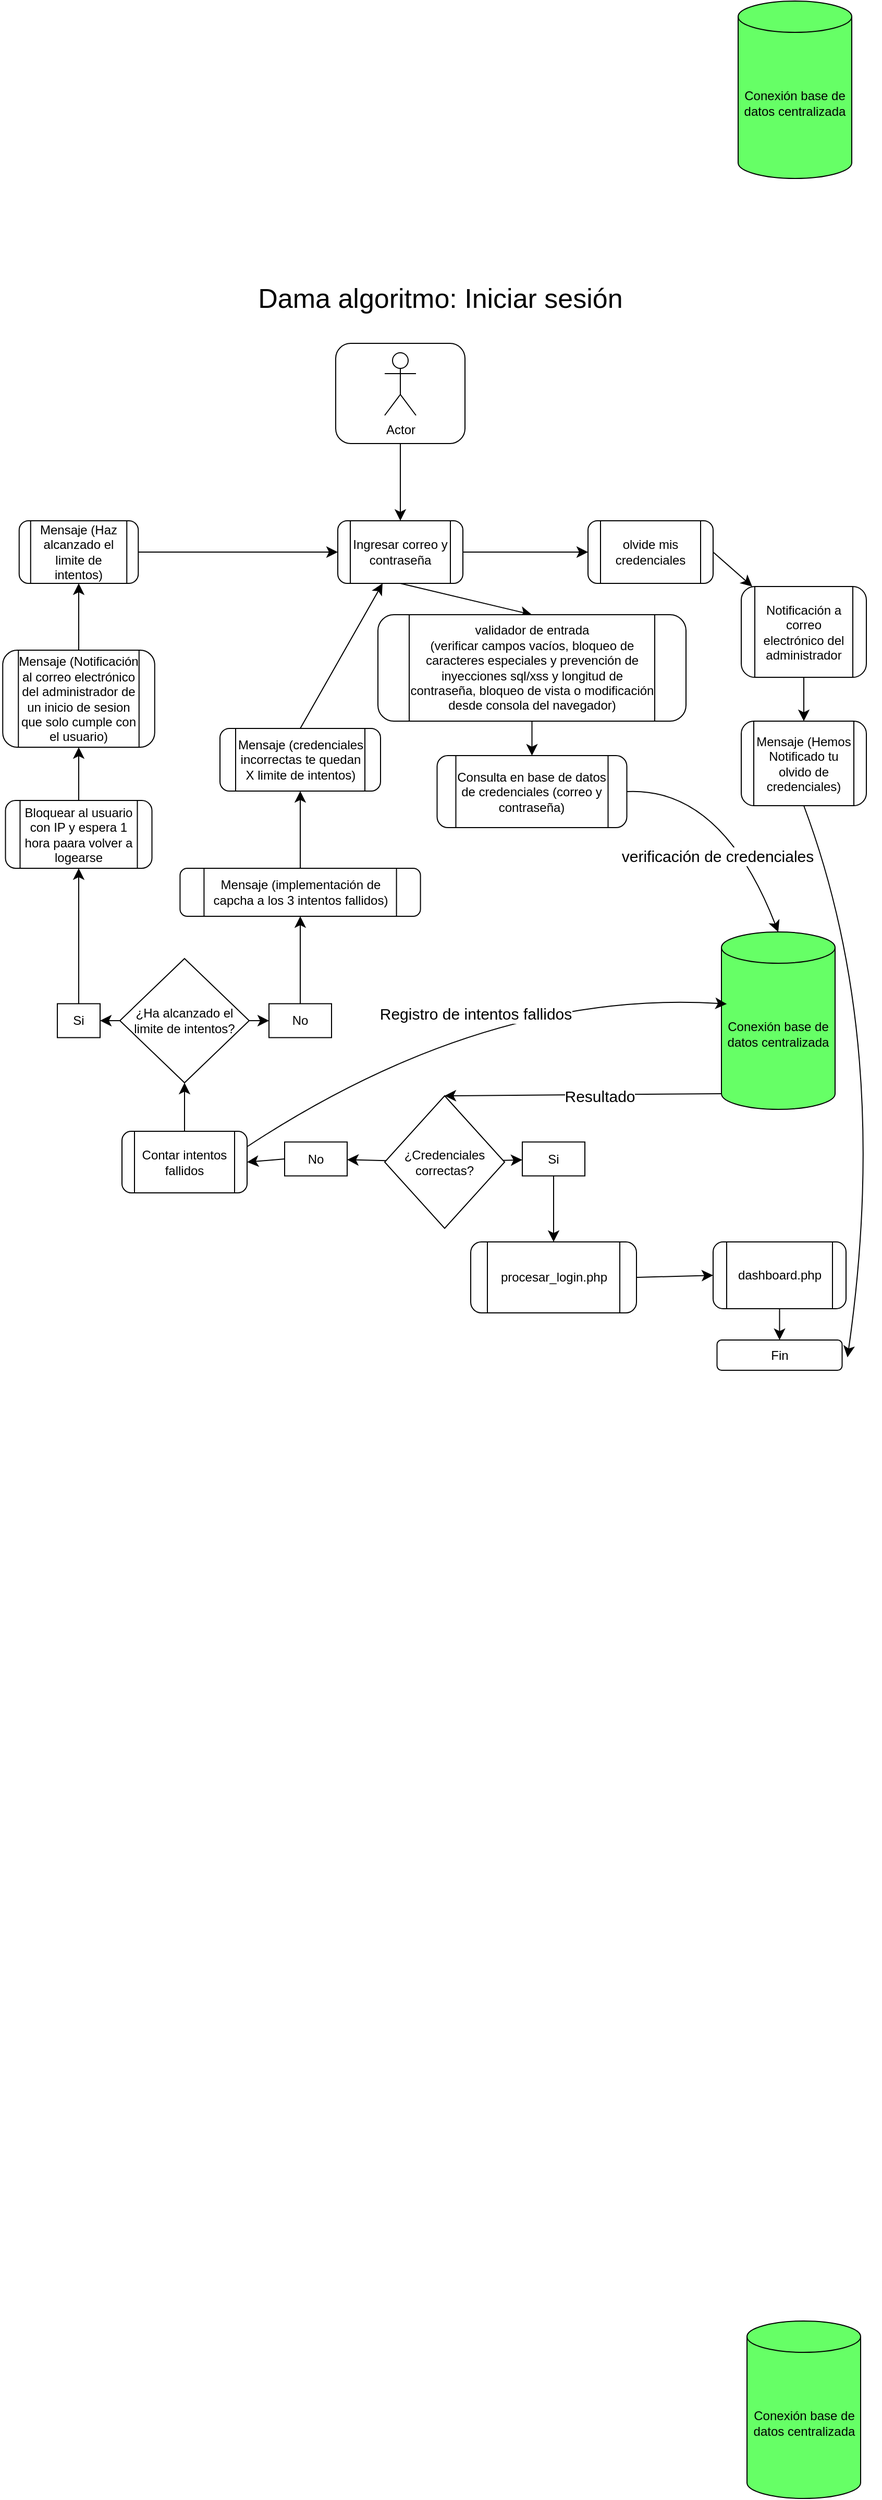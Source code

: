 <mxfile version="26.0.10">
  <diagram name="Página-1" id="48M1OholPXDdKoVH5Szc">
    <mxGraphModel dx="2182" dy="1969" grid="0" gridSize="10" guides="1" tooltips="1" connect="1" arrows="1" fold="1" page="1" pageScale="1" pageWidth="850" pageHeight="1100" math="0" shadow="0">
      <root>
        <mxCell id="0" />
        <mxCell id="1" parent="0" />
        <mxCell id="_KhCzG9Bb4c7q6jr102G-16" value="" style="edgeStyle=none;curved=1;rounded=0;orthogonalLoop=1;jettySize=auto;html=1;fontFamily=Helvetica;fontSize=12;fontColor=default;startSize=8;endSize=8;entryX=0.5;entryY=0;entryDx=0;entryDy=0;exitX=0;exitY=1;exitDx=0;exitDy=-15;exitPerimeter=0;" parent="1" source="_KhCzG9Bb4c7q6jr102G-1" target="_KhCzG9Bb4c7q6jr102G-15" edge="1">
          <mxGeometry relative="1" as="geometry">
            <mxPoint x="-160" y="723" as="sourcePoint" />
          </mxGeometry>
        </mxCell>
        <mxCell id="_KhCzG9Bb4c7q6jr102G-24" value="&lt;span style=&quot;font-size: 15px;&quot;&gt;&lt;font style=&quot;vertical-align: inherit;&quot;&gt;&lt;font style=&quot;vertical-align: inherit;&quot;&gt;Resultado&lt;/font&gt;&lt;/font&gt;&lt;/span&gt;" style="edgeLabel;html=1;align=center;verticalAlign=middle;resizable=0;points=[];fontSize=12;rounded=1;strokeColor=default;fontFamily=Helvetica;fontColor=default;fillColor=default;" parent="_KhCzG9Bb4c7q6jr102G-16" vertex="1" connectable="0">
          <mxGeometry x="-0.114" y="1" relative="1" as="geometry">
            <mxPoint as="offset" />
          </mxGeometry>
        </mxCell>
        <mxCell id="_KhCzG9Bb4c7q6jr102G-1" value="&lt;font style=&quot;vertical-align: inherit;&quot;&gt;&lt;font style=&quot;vertical-align: inherit;&quot;&gt;&lt;font style=&quot;vertical-align: inherit;&quot;&gt;&lt;font style=&quot;vertical-align: inherit;&quot;&gt;&lt;font style=&quot;vertical-align: inherit;&quot;&gt;&lt;font style=&quot;vertical-align: inherit;&quot;&gt;Conexión base de datos centralizada&lt;/font&gt;&lt;/font&gt;&lt;/font&gt;&lt;/font&gt;&lt;/font&gt;&lt;/font&gt;" style="shape=cylinder3;whiteSpace=wrap;html=1;boundedLbl=1;backgroundOutline=1;size=15;fillColor=light-dark(#66FF66,#66FF66);" parent="1" vertex="1">
          <mxGeometry x="-155" y="644" width="109" height="170" as="geometry" />
        </mxCell>
        <mxCell id="_KhCzG9Bb4c7q6jr102G-5" style="edgeStyle=none;curved=1;rounded=0;orthogonalLoop=1;jettySize=auto;html=1;fontSize=12;startSize=8;endSize=8;exitX=0.5;exitY=1;exitDx=0;exitDy=0;entryX=0.5;entryY=0;entryDx=0;entryDy=0;" parent="1" source="_KhCzG9Bb4c7q6jr102G-8" target="_KhCzG9Bb4c7q6jr102G-9" edge="1">
          <mxGeometry relative="1" as="geometry">
            <mxPoint x="-407.783" y="395" as="targetPoint" />
            <mxPoint x="-446.609" y="316" as="sourcePoint" />
          </mxGeometry>
        </mxCell>
        <mxCell id="_KhCzG9Bb4c7q6jr102G-28" value="" style="edgeStyle=none;curved=1;rounded=0;orthogonalLoop=1;jettySize=auto;html=1;fontFamily=Helvetica;fontSize=12;fontColor=default;startSize=8;endSize=8;" parent="1" source="_KhCzG9Bb4c7q6jr102G-8" target="_KhCzG9Bb4c7q6jr102G-27" edge="1">
          <mxGeometry relative="1" as="geometry" />
        </mxCell>
        <mxCell id="_KhCzG9Bb4c7q6jr102G-8" value="Ingresar correo y contraseña" style="shape=process;whiteSpace=wrap;html=1;backgroundOutline=1;rounded=1;strokeColor=default;align=center;verticalAlign=middle;fontFamily=Helvetica;fontSize=12;fontColor=default;fillColor=default;" parent="1" vertex="1">
          <mxGeometry x="-523" y="250" width="120" height="60" as="geometry" />
        </mxCell>
        <mxCell id="_KhCzG9Bb4c7q6jr102G-12" value="" style="edgeStyle=none;curved=1;rounded=0;orthogonalLoop=1;jettySize=auto;html=1;fontFamily=Helvetica;fontSize=12;fontColor=default;startSize=8;endSize=8;" parent="1" source="_KhCzG9Bb4c7q6jr102G-9" target="_KhCzG9Bb4c7q6jr102G-11" edge="1">
          <mxGeometry relative="1" as="geometry" />
        </mxCell>
        <mxCell id="_KhCzG9Bb4c7q6jr102G-9" value="validador de entrada&lt;div&gt;(verificar campos vacíos, bloqueo de caracteres especiales y prevención de inyecciones sql/xss y longitud de contraseña, bloqueo de vista o modificación desde consola del navegador)&lt;/div&gt;" style="shape=process;whiteSpace=wrap;html=1;backgroundOutline=1;rounded=1;strokeColor=default;align=center;verticalAlign=middle;fontFamily=Helvetica;fontSize=12;fontColor=default;fillColor=default;" parent="1" vertex="1">
          <mxGeometry x="-484.5" y="340" width="295.5" height="102" as="geometry" />
        </mxCell>
        <mxCell id="_KhCzG9Bb4c7q6jr102G-11" value="Consulta en base de datos de credenciales (correo y contraseña)" style="shape=process;whiteSpace=wrap;html=1;backgroundOutline=1;rounded=1;strokeColor=default;align=center;verticalAlign=middle;fontFamily=Helvetica;fontSize=12;fontColor=default;fillColor=default;" parent="1" vertex="1">
          <mxGeometry x="-427.75" y="475" width="182" height="69" as="geometry" />
        </mxCell>
        <mxCell id="_KhCzG9Bb4c7q6jr102G-13" style="edgeStyle=none;curved=1;rounded=0;orthogonalLoop=1;jettySize=auto;html=1;exitX=1;exitY=0.5;exitDx=0;exitDy=0;entryX=0.5;entryY=0;entryDx=0;entryDy=0;entryPerimeter=0;fontFamily=Helvetica;fontSize=12;fontColor=default;startSize=8;endSize=8;" parent="1" source="_KhCzG9Bb4c7q6jr102G-11" target="_KhCzG9Bb4c7q6jr102G-1" edge="1">
          <mxGeometry relative="1" as="geometry">
            <Array as="points">
              <mxPoint x="-155" y="505" />
            </Array>
          </mxGeometry>
        </mxCell>
        <mxCell id="_KhCzG9Bb4c7q6jr102G-14" value="" style="edgeLabel;html=1;align=center;verticalAlign=middle;resizable=0;points=[];fontSize=12;rounded=1;strokeColor=default;fontFamily=Helvetica;fontColor=default;fillColor=default;" parent="_KhCzG9Bb4c7q6jr102G-13" vertex="1" connectable="0">
          <mxGeometry x="-0.177" y="-16" relative="1" as="geometry">
            <mxPoint as="offset" />
          </mxGeometry>
        </mxCell>
        <mxCell id="_KhCzG9Bb4c7q6jr102G-17" value="" style="edgeLabel;html=1;align=center;verticalAlign=middle;resizable=0;points=[];fontSize=12;rounded=1;strokeColor=default;fontFamily=Helvetica;fontColor=default;fillColor=default;" parent="_KhCzG9Bb4c7q6jr102G-13" vertex="1" connectable="0">
          <mxGeometry x="0.621" y="-3" relative="1" as="geometry">
            <mxPoint as="offset" />
          </mxGeometry>
        </mxCell>
        <mxCell id="_KhCzG9Bb4c7q6jr102G-18" value="&lt;span style=&quot;font-size: 15px;&quot;&gt;verificación de credenciales&lt;/span&gt;" style="edgeLabel;html=1;align=center;verticalAlign=middle;resizable=0;points=[];fontSize=12;rounded=1;strokeColor=default;fontFamily=Helvetica;fontColor=default;fillColor=default;" parent="_KhCzG9Bb4c7q6jr102G-13" vertex="1" connectable="0">
          <mxGeometry x="0.259" y="-28" relative="1" as="geometry">
            <mxPoint as="offset" />
          </mxGeometry>
        </mxCell>
        <mxCell id="_KhCzG9Bb4c7q6jr102G-20" value="" style="edgeStyle=none;curved=1;rounded=0;orthogonalLoop=1;jettySize=auto;html=1;fontFamily=Helvetica;fontSize=12;fontColor=default;startSize=8;endSize=8;" parent="1" source="_KhCzG9Bb4c7q6jr102G-15" target="_KhCzG9Bb4c7q6jr102G-19" edge="1">
          <mxGeometry relative="1" as="geometry" />
        </mxCell>
        <mxCell id="_KhCzG9Bb4c7q6jr102G-23" value="" style="edgeStyle=none;curved=1;rounded=0;orthogonalLoop=1;jettySize=auto;html=1;fontFamily=Helvetica;fontSize=12;fontColor=default;startSize=8;endSize=8;" parent="1" source="_KhCzG9Bb4c7q6jr102G-15" target="_KhCzG9Bb4c7q6jr102G-21" edge="1">
          <mxGeometry relative="1" as="geometry" />
        </mxCell>
        <mxCell id="_KhCzG9Bb4c7q6jr102G-15" value="¿Credenciales correctas?" style="rhombus;whiteSpace=wrap;html=1;fillColor=light-dark(#FFFFFF,#66FF66);" parent="1" vertex="1">
          <mxGeometry x="-478" y="801" width="115" height="127" as="geometry" />
        </mxCell>
        <mxCell id="_KhCzG9Bb4c7q6jr102G-72" style="edgeStyle=none;curved=1;rounded=0;orthogonalLoop=1;jettySize=auto;html=1;exitX=0;exitY=0.5;exitDx=0;exitDy=0;entryX=1;entryY=0.5;entryDx=0;entryDy=0;fontFamily=Helvetica;fontSize=12;fontColor=default;startSize=8;endSize=8;" parent="1" source="_KhCzG9Bb4c7q6jr102G-19" target="_KhCzG9Bb4c7q6jr102G-73" edge="1">
          <mxGeometry relative="1" as="geometry">
            <mxPoint x="-612" y="696.755" as="targetPoint" />
          </mxGeometry>
        </mxCell>
        <mxCell id="_KhCzG9Bb4c7q6jr102G-19" value="No" style="whiteSpace=wrap;html=1;fillColor=light-dark(#FFFFFF,#66FF66);" parent="1" vertex="1">
          <mxGeometry x="-574" y="845.25" width="60" height="32.5" as="geometry" />
        </mxCell>
        <mxCell id="_KhCzG9Bb4c7q6jr102G-50" style="edgeStyle=none;curved=1;rounded=0;orthogonalLoop=1;jettySize=auto;html=1;exitX=0.5;exitY=1;exitDx=0;exitDy=0;fontFamily=Helvetica;fontSize=12;fontColor=default;startSize=8;endSize=8;entryX=0.5;entryY=0;entryDx=0;entryDy=0;" parent="1" source="_KhCzG9Bb4c7q6jr102G-21" target="_KhCzG9Bb4c7q6jr102G-51" edge="1">
          <mxGeometry relative="1" as="geometry">
            <mxPoint x="-253" y="776.333" as="targetPoint" />
          </mxGeometry>
        </mxCell>
        <mxCell id="_KhCzG9Bb4c7q6jr102G-21" value="Si" style="whiteSpace=wrap;html=1;fillColor=light-dark(#FFFFFF,#66FF66);" parent="1" vertex="1">
          <mxGeometry x="-346" y="845.25" width="60" height="32.5" as="geometry" />
        </mxCell>
        <mxCell id="vCBoUSU8JS7dNAUWbDVz-17" value="" style="edgeStyle=none;curved=1;rounded=0;orthogonalLoop=1;jettySize=auto;html=1;fontSize=12;startSize=8;endSize=8;exitX=1;exitY=0.5;exitDx=0;exitDy=0;" parent="1" source="_KhCzG9Bb4c7q6jr102G-27" target="vCBoUSU8JS7dNAUWbDVz-16" edge="1">
          <mxGeometry relative="1" as="geometry" />
        </mxCell>
        <mxCell id="_KhCzG9Bb4c7q6jr102G-27" value="olvide mis credenciales" style="shape=process;whiteSpace=wrap;html=1;backgroundOutline=1;rounded=1;strokeColor=default;align=center;verticalAlign=middle;fontFamily=Helvetica;fontSize=12;fontColor=default;fillColor=default;" parent="1" vertex="1">
          <mxGeometry x="-283" y="250" width="120" height="60" as="geometry" />
        </mxCell>
        <mxCell id="_KhCzG9Bb4c7q6jr102G-92" style="edgeStyle=none;curved=1;rounded=0;orthogonalLoop=1;jettySize=auto;html=1;exitX=0.5;exitY=0;exitDx=0;exitDy=0;fontFamily=Helvetica;fontSize=12;fontColor=default;startSize=8;endSize=8;" parent="1" source="_KhCzG9Bb4c7q6jr102G-33" target="_KhCzG9Bb4c7q6jr102G-8" edge="1">
          <mxGeometry relative="1" as="geometry" />
        </mxCell>
        <mxCell id="_KhCzG9Bb4c7q6jr102G-33" value="Mensaje (credenciales incorrectas te quedan X limite de intentos)" style="shape=process;whiteSpace=wrap;html=1;backgroundOutline=1;rounded=1;strokeColor=default;align=center;verticalAlign=middle;fontFamily=Helvetica;fontSize=12;fontColor=default;fillColor=default;" parent="1" vertex="1">
          <mxGeometry x="-636" y="449" width="154" height="60" as="geometry" />
        </mxCell>
        <mxCell id="_KhCzG9Bb4c7q6jr102G-47" style="edgeStyle=none;curved=1;rounded=0;orthogonalLoop=1;jettySize=auto;html=1;entryX=0.5;entryY=0;entryDx=0;entryDy=0;fontFamily=Helvetica;fontSize=12;fontColor=default;startSize=8;endSize=8;exitX=0.5;exitY=1;exitDx=0;exitDy=0;" parent="1" source="_KhCzG9Bb4c7q6jr102G-65" target="_KhCzG9Bb4c7q6jr102G-8" edge="1">
          <mxGeometry relative="1" as="geometry">
            <mxPoint x="-467" y="149" as="sourcePoint" />
          </mxGeometry>
        </mxCell>
        <mxCell id="vCBoUSU8JS7dNAUWbDVz-11" style="edgeStyle=none;curved=1;rounded=0;orthogonalLoop=1;jettySize=auto;html=1;exitX=1;exitY=0.5;exitDx=0;exitDy=0;entryX=0;entryY=0.5;entryDx=0;entryDy=0;fontSize=12;startSize=8;endSize=8;" parent="1" source="_KhCzG9Bb4c7q6jr102G-51" target="_KhCzG9Bb4c7q6jr102G-59" edge="1">
          <mxGeometry relative="1" as="geometry" />
        </mxCell>
        <mxCell id="_KhCzG9Bb4c7q6jr102G-51" value="procesar_login.php" style="shape=process;whiteSpace=wrap;html=1;backgroundOutline=1;rounded=1;strokeColor=default;align=center;verticalAlign=middle;fontFamily=Helvetica;fontSize=12;fontColor=default;fillColor=default;" parent="1" vertex="1">
          <mxGeometry x="-395.5" y="941" width="159" height="68" as="geometry" />
        </mxCell>
        <mxCell id="_KhCzG9Bb4c7q6jr102G-64" value="" style="edgeStyle=none;curved=1;rounded=0;orthogonalLoop=1;jettySize=auto;html=1;fontFamily=Helvetica;fontSize=12;fontColor=default;startSize=8;endSize=8;" parent="1" source="_KhCzG9Bb4c7q6jr102G-59" target="_KhCzG9Bb4c7q6jr102G-63" edge="1">
          <mxGeometry relative="1" as="geometry" />
        </mxCell>
        <mxCell id="_KhCzG9Bb4c7q6jr102G-59" value="dashboard.php" style="shape=process;whiteSpace=wrap;html=1;backgroundOutline=1;rounded=1;strokeColor=default;align=center;verticalAlign=middle;fontFamily=Helvetica;fontSize=12;fontColor=default;fillColor=default;" parent="1" vertex="1">
          <mxGeometry x="-163" y="941" width="127.5" height="64" as="geometry" />
        </mxCell>
        <mxCell id="_KhCzG9Bb4c7q6jr102G-63" value="Fin" style="whiteSpace=wrap;html=1;rounded=1;" parent="1" vertex="1">
          <mxGeometry x="-159.25" y="1035" width="120" height="29" as="geometry" />
        </mxCell>
        <mxCell id="_KhCzG9Bb4c7q6jr102G-65" value="" style="whiteSpace=wrap;html=1;rounded=1;" parent="1" vertex="1">
          <mxGeometry x="-525" y="80" width="124" height="96" as="geometry" />
        </mxCell>
        <mxCell id="_KhCzG9Bb4c7q6jr102G-67" value="Actor" style="shape=umlActor;verticalLabelPosition=bottom;verticalAlign=top;html=1;outlineConnect=0;rounded=1;strokeColor=default;align=center;fontFamily=Helvetica;fontSize=12;fontColor=default;fillColor=default;" parent="1" vertex="1">
          <mxGeometry x="-478" y="89" width="30" height="60" as="geometry" />
        </mxCell>
        <mxCell id="_KhCzG9Bb4c7q6jr102G-94" value="" style="edgeStyle=none;curved=1;rounded=0;orthogonalLoop=1;jettySize=auto;html=1;fontFamily=Helvetica;fontSize=12;fontColor=default;startSize=8;endSize=8;entryX=0.5;entryY=1;entryDx=0;entryDy=0;exitX=0.5;exitY=0;exitDx=0;exitDy=0;" parent="1" source="_KhCzG9Bb4c7q6jr102G-73" target="_KhCzG9Bb4c7q6jr102G-77" edge="1">
          <mxGeometry relative="1" as="geometry">
            <mxPoint x="-672" y="667" as="sourcePoint" />
            <mxPoint x="-666.7" y="773.0" as="targetPoint" />
          </mxGeometry>
        </mxCell>
        <mxCell id="_KhCzG9Bb4c7q6jr102G-73" value="&lt;font style=&quot;vertical-align: inherit;&quot;&gt;&lt;font style=&quot;vertical-align: inherit;&quot;&gt;&lt;font style=&quot;vertical-align: inherit;&quot;&gt;&lt;font style=&quot;vertical-align: inherit;&quot;&gt;Contar intentos fallidos&lt;/font&gt;&lt;/font&gt;&lt;/font&gt;&lt;/font&gt;" style="shape=process;whiteSpace=wrap;html=1;backgroundOutline=1;rounded=1;strokeColor=default;align=center;verticalAlign=middle;fontFamily=Helvetica;fontSize=12;fontColor=default;fillColor=default;" parent="1" vertex="1">
          <mxGeometry x="-730" y="835" width="120" height="59" as="geometry" />
        </mxCell>
        <mxCell id="_KhCzG9Bb4c7q6jr102G-81" style="edgeStyle=none;curved=1;rounded=0;orthogonalLoop=1;jettySize=auto;html=1;exitX=1;exitY=0.5;exitDx=0;exitDy=0;entryX=0;entryY=0.5;entryDx=0;entryDy=0;fontFamily=Helvetica;fontSize=12;fontColor=default;startSize=8;endSize=8;" parent="1" source="_KhCzG9Bb4c7q6jr102G-77" target="_KhCzG9Bb4c7q6jr102G-80" edge="1">
          <mxGeometry relative="1" as="geometry" />
        </mxCell>
        <mxCell id="_KhCzG9Bb4c7q6jr102G-84" style="edgeStyle=none;curved=1;rounded=0;orthogonalLoop=1;jettySize=auto;html=1;exitX=0;exitY=0.5;exitDx=0;exitDy=0;fontFamily=Helvetica;fontSize=12;fontColor=default;startSize=8;endSize=8;entryX=1;entryY=0.5;entryDx=0;entryDy=0;" parent="1" source="_KhCzG9Bb4c7q6jr102G-77" target="_KhCzG9Bb4c7q6jr102G-83" edge="1">
          <mxGeometry relative="1" as="geometry">
            <mxPoint x="-749" y="577.353" as="targetPoint" />
          </mxGeometry>
        </mxCell>
        <mxCell id="_KhCzG9Bb4c7q6jr102G-77" value="&lt;font&gt;¿Ha alcanzado el limite de intentos?&lt;/font&gt;" style="rhombus;whiteSpace=wrap;html=1;fillColor=light-dark(#FFFFFF,#66FF66);" parent="1" vertex="1">
          <mxGeometry x="-732" y="669.5" width="124" height="119" as="geometry" />
        </mxCell>
        <mxCell id="_KhCzG9Bb4c7q6jr102G-82" style="edgeStyle=none;curved=1;rounded=0;orthogonalLoop=1;jettySize=auto;html=1;fontFamily=Helvetica;fontSize=12;fontColor=default;startSize=8;endSize=8;entryX=0.5;entryY=1;entryDx=0;entryDy=0;exitX=0.5;exitY=0;exitDx=0;exitDy=0;" parent="1" source="5T2TWeuZ88sEgPXUiJGP-6" target="_KhCzG9Bb4c7q6jr102G-33" edge="1">
          <mxGeometry relative="1" as="geometry">
            <mxPoint x="-562" y="489" as="targetPoint" />
            <mxPoint x="-559" y="559" as="sourcePoint" />
          </mxGeometry>
        </mxCell>
        <mxCell id="_KhCzG9Bb4c7q6jr102G-80" value="No" style="whiteSpace=wrap;html=1;fillColor=light-dark(#FFFFFF,#66FF66);" parent="1" vertex="1">
          <mxGeometry x="-589" y="712.75" width="60" height="32.5" as="geometry" />
        </mxCell>
        <mxCell id="_KhCzG9Bb4c7q6jr102G-86" style="edgeStyle=none;curved=1;rounded=0;orthogonalLoop=1;jettySize=auto;html=1;exitX=0.5;exitY=0;exitDx=0;exitDy=0;fontFamily=Helvetica;fontSize=12;fontColor=default;startSize=8;endSize=8;" parent="1" source="_KhCzG9Bb4c7q6jr102G-83" target="_KhCzG9Bb4c7q6jr102G-87" edge="1">
          <mxGeometry relative="1" as="geometry">
            <mxPoint x="-776.059" y="447.941" as="targetPoint" />
          </mxGeometry>
        </mxCell>
        <mxCell id="_KhCzG9Bb4c7q6jr102G-83" value="Si" style="whiteSpace=wrap;html=1;fillColor=light-dark(#FFFFFF,#66FF66);" parent="1" vertex="1">
          <mxGeometry x="-792" y="712.75" width="41" height="32.5" as="geometry" />
        </mxCell>
        <mxCell id="vCBoUSU8JS7dNAUWbDVz-14" style="edgeStyle=none;curved=1;rounded=0;orthogonalLoop=1;jettySize=auto;html=1;exitX=0.5;exitY=0;exitDx=0;exitDy=0;entryX=0.5;entryY=1;entryDx=0;entryDy=0;fontSize=12;startSize=8;endSize=8;" parent="1" source="_KhCzG9Bb4c7q6jr102G-87" target="vCBoUSU8JS7dNAUWbDVz-13" edge="1">
          <mxGeometry relative="1" as="geometry" />
        </mxCell>
        <mxCell id="_KhCzG9Bb4c7q6jr102G-87" value="Bloquear al usuario con IP y espera 1 hora paara volver a logearse" style="shape=process;whiteSpace=wrap;html=1;backgroundOutline=1;rounded=1;strokeColor=default;align=center;verticalAlign=middle;fontFamily=Helvetica;fontSize=12;fontColor=default;fillColor=default;" parent="1" vertex="1">
          <mxGeometry x="-841.75" y="518" width="140.5" height="65" as="geometry" />
        </mxCell>
        <mxCell id="_KhCzG9Bb4c7q6jr102G-91" style="edgeStyle=none;curved=1;rounded=0;orthogonalLoop=1;jettySize=auto;html=1;entryX=0;entryY=0.5;entryDx=0;entryDy=0;fontFamily=Helvetica;fontSize=12;fontColor=default;startSize=8;endSize=8;" parent="1" source="_KhCzG9Bb4c7q6jr102G-89" target="_KhCzG9Bb4c7q6jr102G-8" edge="1">
          <mxGeometry relative="1" as="geometry" />
        </mxCell>
        <mxCell id="_KhCzG9Bb4c7q6jr102G-89" value="Mensaje (Haz alcanzado el limite de intentos)" style="shape=process;whiteSpace=wrap;html=1;backgroundOutline=1;rounded=1;strokeColor=default;align=center;verticalAlign=middle;fontFamily=Helvetica;fontSize=12;fontColor=default;fillColor=default;" parent="1" vertex="1">
          <mxGeometry x="-828.62" y="250" width="114.25" height="60" as="geometry" />
        </mxCell>
        <mxCell id="vCBoUSU8JS7dNAUWbDVz-12" style="edgeStyle=none;curved=1;rounded=0;orthogonalLoop=1;jettySize=auto;html=1;exitX=0.5;exitY=1;exitDx=0;exitDy=0;fontSize=12;startSize=8;endSize=8;" parent="1" source="_KhCzG9Bb4c7q6jr102G-63" target="_KhCzG9Bb4c7q6jr102G-63" edge="1">
          <mxGeometry relative="1" as="geometry" />
        </mxCell>
        <mxCell id="vCBoUSU8JS7dNAUWbDVz-15" style="edgeStyle=none;curved=1;rounded=0;orthogonalLoop=1;jettySize=auto;html=1;entryX=0.5;entryY=1;entryDx=0;entryDy=0;fontSize=12;startSize=8;endSize=8;" parent="1" source="vCBoUSU8JS7dNAUWbDVz-13" target="_KhCzG9Bb4c7q6jr102G-89" edge="1">
          <mxGeometry relative="1" as="geometry" />
        </mxCell>
        <mxCell id="vCBoUSU8JS7dNAUWbDVz-13" value="Mensaje (Notificación al correo electrónico del administrador de un inicio de sesion que solo cumple con el usuario)" style="shape=process;whiteSpace=wrap;html=1;backgroundOutline=1;rounded=1;strokeColor=default;align=center;verticalAlign=middle;fontFamily=Helvetica;fontSize=12;fontColor=default;fillColor=default;" parent="1" vertex="1">
          <mxGeometry x="-844.37" y="374" width="145.75" height="93" as="geometry" />
        </mxCell>
        <mxCell id="vCBoUSU8JS7dNAUWbDVz-18" style="edgeStyle=none;curved=1;rounded=0;orthogonalLoop=1;jettySize=auto;html=1;fontSize=12;startSize=8;endSize=8;exitX=0.5;exitY=1;exitDx=0;exitDy=0;" parent="1" source="vCBoUSU8JS7dNAUWbDVz-19" edge="1">
          <mxGeometry relative="1" as="geometry">
            <mxPoint x="-34.143" y="1051.571" as="targetPoint" />
            <Array as="points">
              <mxPoint x="9" y="750" />
            </Array>
          </mxGeometry>
        </mxCell>
        <mxCell id="vCBoUSU8JS7dNAUWbDVz-20" style="edgeStyle=none;curved=1;rounded=0;orthogonalLoop=1;jettySize=auto;html=1;fontSize=12;startSize=8;endSize=8;entryX=0.5;entryY=0;entryDx=0;entryDy=0;" parent="1" source="vCBoUSU8JS7dNAUWbDVz-16" target="vCBoUSU8JS7dNAUWbDVz-19" edge="1">
          <mxGeometry relative="1" as="geometry">
            <mxPoint x="-76.0" y="458.714" as="targetPoint" />
          </mxGeometry>
        </mxCell>
        <mxCell id="vCBoUSU8JS7dNAUWbDVz-16" value="Notificación a correo electrónico del administrador" style="shape=process;whiteSpace=wrap;html=1;backgroundOutline=1;rounded=1;strokeColor=default;align=center;verticalAlign=middle;fontFamily=Helvetica;fontSize=12;fontColor=default;fillColor=default;" parent="1" vertex="1">
          <mxGeometry x="-136" y="313" width="120" height="87" as="geometry" />
        </mxCell>
        <mxCell id="vCBoUSU8JS7dNAUWbDVz-19" value="Mensaje (Hemos Notificado tu olvido de credenciales)" style="shape=process;whiteSpace=wrap;html=1;backgroundOutline=1;rounded=1;strokeColor=default;align=center;verticalAlign=middle;fontFamily=Helvetica;fontSize=12;fontColor=default;fillColor=default;" parent="1" vertex="1">
          <mxGeometry x="-136" y="442" width="120" height="81" as="geometry" />
        </mxCell>
        <mxCell id="5T2TWeuZ88sEgPXUiJGP-2" style="edgeStyle=none;curved=1;rounded=0;orthogonalLoop=1;jettySize=auto;html=1;exitX=1;exitY=0.25;exitDx=0;exitDy=0;entryX=0.047;entryY=0.406;entryDx=0;entryDy=0;entryPerimeter=0;fontSize=12;startSize=8;endSize=8;" edge="1" parent="1" source="_KhCzG9Bb4c7q6jr102G-73" target="_KhCzG9Bb4c7q6jr102G-1">
          <mxGeometry relative="1" as="geometry">
            <Array as="points">
              <mxPoint x="-380" y="699" />
            </Array>
          </mxGeometry>
        </mxCell>
        <mxCell id="5T2TWeuZ88sEgPXUiJGP-3" value="&lt;span style=&quot;font-size: 15px;&quot;&gt;&lt;font style=&quot;vertical-align: inherit;&quot;&gt;&lt;font style=&quot;vertical-align: inherit;&quot;&gt;Registro de intentos fallidos&lt;/font&gt;&lt;/font&gt;&lt;/span&gt;" style="edgeLabel;html=1;align=center;verticalAlign=middle;resizable=0;points=[];fontSize=12;" vertex="1" connectable="0" parent="5T2TWeuZ88sEgPXUiJGP-2">
          <mxGeometry x="-0.003" y="-12" relative="1" as="geometry">
            <mxPoint x="1" as="offset" />
          </mxGeometry>
        </mxCell>
        <mxCell id="5T2TWeuZ88sEgPXUiJGP-6" value="Mensaje (implementación de capcha a los 3 intentos fallidos)" style="shape=process;whiteSpace=wrap;html=1;backgroundOutline=1;rounded=1;strokeColor=default;align=center;verticalAlign=middle;fontFamily=Helvetica;fontSize=12;fontColor=default;fillColor=default;" vertex="1" parent="1">
          <mxGeometry x="-674.3" y="583" width="230.6" height="46" as="geometry" />
        </mxCell>
        <mxCell id="5T2TWeuZ88sEgPXUiJGP-7" style="edgeStyle=none;curved=1;rounded=0;orthogonalLoop=1;jettySize=auto;html=1;exitX=0.5;exitY=0;exitDx=0;exitDy=0;entryX=0.5;entryY=1;entryDx=0;entryDy=0;fontSize=12;startSize=8;endSize=8;" edge="1" parent="1" source="_KhCzG9Bb4c7q6jr102G-80" target="5T2TWeuZ88sEgPXUiJGP-6">
          <mxGeometry relative="1" as="geometry" />
        </mxCell>
        <mxCell id="5T2TWeuZ88sEgPXUiJGP-8" value="&lt;font style=&quot;vertical-align: inherit;&quot;&gt;&lt;font style=&quot;vertical-align: inherit;&quot;&gt;&lt;font style=&quot;vertical-align: inherit;&quot;&gt;&lt;font style=&quot;vertical-align: inherit;&quot;&gt;&lt;font style=&quot;vertical-align: inherit;&quot;&gt;&lt;font style=&quot;vertical-align: inherit;&quot;&gt;Conexión base de datos centralizada&lt;/font&gt;&lt;/font&gt;&lt;/font&gt;&lt;/font&gt;&lt;/font&gt;&lt;/font&gt;" style="shape=cylinder3;whiteSpace=wrap;html=1;boundedLbl=1;backgroundOutline=1;size=15;fillColor=light-dark(#66FF66,#66FF66);" vertex="1" parent="1">
          <mxGeometry x="-130.5" y="1975" width="109" height="170" as="geometry" />
        </mxCell>
        <mxCell id="5T2TWeuZ88sEgPXUiJGP-9" value="&lt;font style=&quot;vertical-align: inherit;&quot;&gt;&lt;font style=&quot;vertical-align: inherit;&quot;&gt;&lt;font style=&quot;vertical-align: inherit;&quot;&gt;&lt;font style=&quot;vertical-align: inherit;&quot;&gt;&lt;font style=&quot;vertical-align: inherit;&quot;&gt;&lt;font style=&quot;vertical-align: inherit;&quot;&gt;Conexión base de datos centralizada&lt;/font&gt;&lt;/font&gt;&lt;/font&gt;&lt;/font&gt;&lt;/font&gt;&lt;/font&gt;" style="shape=cylinder3;whiteSpace=wrap;html=1;boundedLbl=1;backgroundOutline=1;size=15;fillColor=light-dark(#66FF66,#66FF66);" vertex="1" parent="1">
          <mxGeometry x="-139" y="-248" width="109" height="170" as="geometry" />
        </mxCell>
        <mxCell id="5T2TWeuZ88sEgPXUiJGP-10" value="&lt;font style=&quot;vertical-align: inherit;&quot;&gt;&lt;font style=&quot;vertical-align: inherit;&quot;&gt;&lt;font style=&quot;vertical-align: inherit;&quot;&gt;&lt;font style=&quot;vertical-align: inherit;&quot;&gt;&lt;font style=&quot;vertical-align: inherit;&quot;&gt;&lt;font style=&quot;vertical-align: inherit;&quot;&gt;&lt;font style=&quot;vertical-align: inherit;&quot;&gt;&lt;font style=&quot;vertical-align: inherit; font-size: 26px;&quot;&gt;Dama algoritmo: Iniciar sesión&lt;/font&gt;&lt;/font&gt;&lt;/font&gt;&lt;/font&gt;&lt;/font&gt;&lt;/font&gt;&lt;/font&gt;&lt;/font&gt;" style="text;strokeColor=none;fillColor=none;html=1;align=center;verticalAlign=middle;whiteSpace=wrap;rounded=0;fontSize=16;" vertex="1" parent="1">
          <mxGeometry x="-847" y="22" width="845" height="30" as="geometry" />
        </mxCell>
      </root>
    </mxGraphModel>
  </diagram>
</mxfile>
